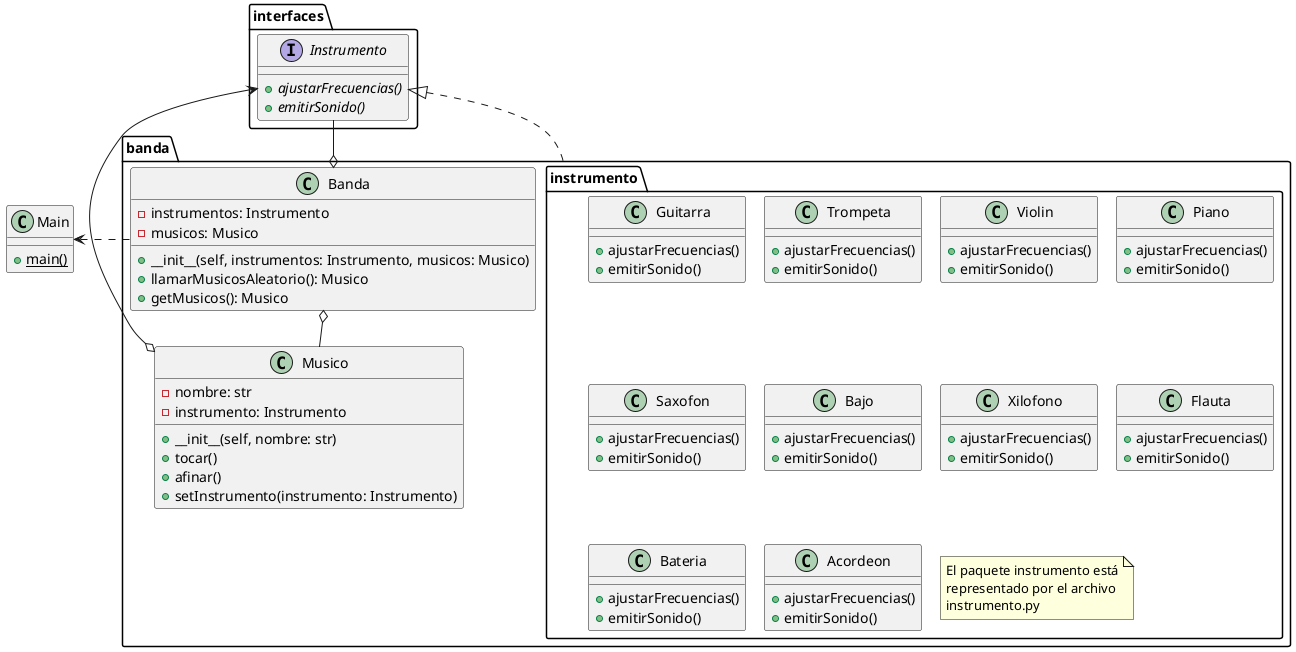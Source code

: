 @startuml Diagrama de Clases
!pragma layout smetana

'Primeras relaciones'
package "banda" {
    class Musico  {
        -nombre: str
        -instrumento: Instrumento

        +__init__(self, nombre: str)
        +tocar()
        +afinar()
        +setInstrumento(instrumento: Instrumento)
    }

    class Banda {
        -instrumentos: Instrumento
        -musicos: Musico

        +__init__(self, instrumentos: Instrumento, musicos: Musico)
        +llamarMusicosAleatorio(): Musico
        +getMusicos(): Musico
    }

    package "instrumento" {
        class Guitarra {
            +ajustarFrecuencias()
            +emitirSonido()
        }

        class Trompeta {
            +ajustarFrecuencias()
            +emitirSonido()
        }

        class Violin  {
            +ajustarFrecuencias()
            +emitirSonido()
        }

        class Piano  {
            +ajustarFrecuencias()
            +emitirSonido()
        }

        class Saxofon  {
            +ajustarFrecuencias()
            +emitirSonido()
        }

        class Bajo  {
            +ajustarFrecuencias()
            +emitirSonido()
        }

        class Xilofono  {
            +ajustarFrecuencias()
            +emitirSonido()
        }

        class Flauta  {
            +ajustarFrecuencias()
            +emitirSonido()
        }

        class Bateria  {
            +ajustarFrecuencias()
            +emitirSonido()
        }

        class Acordeon  {
            +ajustarFrecuencias()
            +emitirSonido()
        }

        note as nota1
            El paquete instrumento está
            representado por el archivo
            instrumento.py
        end note
    }

    Banda o-- Musico
}

package "interfaces" {
    interface Instrumento {
        +{abstract} ajustarFrecuencias()
        +{abstract} emitirSonido()
    }
}

class Main {
    + {static} main()
}


'Terceras relaciones'
Main <. banda.Banda

interfaces.Instrumento <-o banda.Musico
interfaces.Instrumento --o banda.Banda

interfaces.Instrumento <|.. banda.instrumento

@enduml

